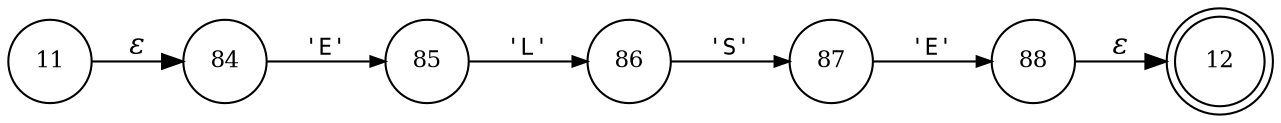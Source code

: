 digraph ATN {
rankdir=LR;
s12[fontsize=11, label="12", shape=doublecircle, fixedsize=true, width=.6];
s84[fontsize=11,label="84", shape=circle, fixedsize=true, width=.55, peripheries=1];
s85[fontsize=11,label="85", shape=circle, fixedsize=true, width=.55, peripheries=1];
s86[fontsize=11,label="86", shape=circle, fixedsize=true, width=.55, peripheries=1];
s87[fontsize=11,label="87", shape=circle, fixedsize=true, width=.55, peripheries=1];
s88[fontsize=11,label="88", shape=circle, fixedsize=true, width=.55, peripheries=1];
s11[fontsize=11,label="11", shape=circle, fixedsize=true, width=.55, peripheries=1];
s11 -> s84 [fontname="Times-Italic", label="&epsilon;"];
s84 -> s85 [fontsize=11, fontname="Courier", arrowsize=.7, label = "'E'", arrowhead = normal];
s85 -> s86 [fontsize=11, fontname="Courier", arrowsize=.7, label = "'L'", arrowhead = normal];
s86 -> s87 [fontsize=11, fontname="Courier", arrowsize=.7, label = "'S'", arrowhead = normal];
s87 -> s88 [fontsize=11, fontname="Courier", arrowsize=.7, label = "'E'", arrowhead = normal];
s88 -> s12 [fontname="Times-Italic", label="&epsilon;"];
}